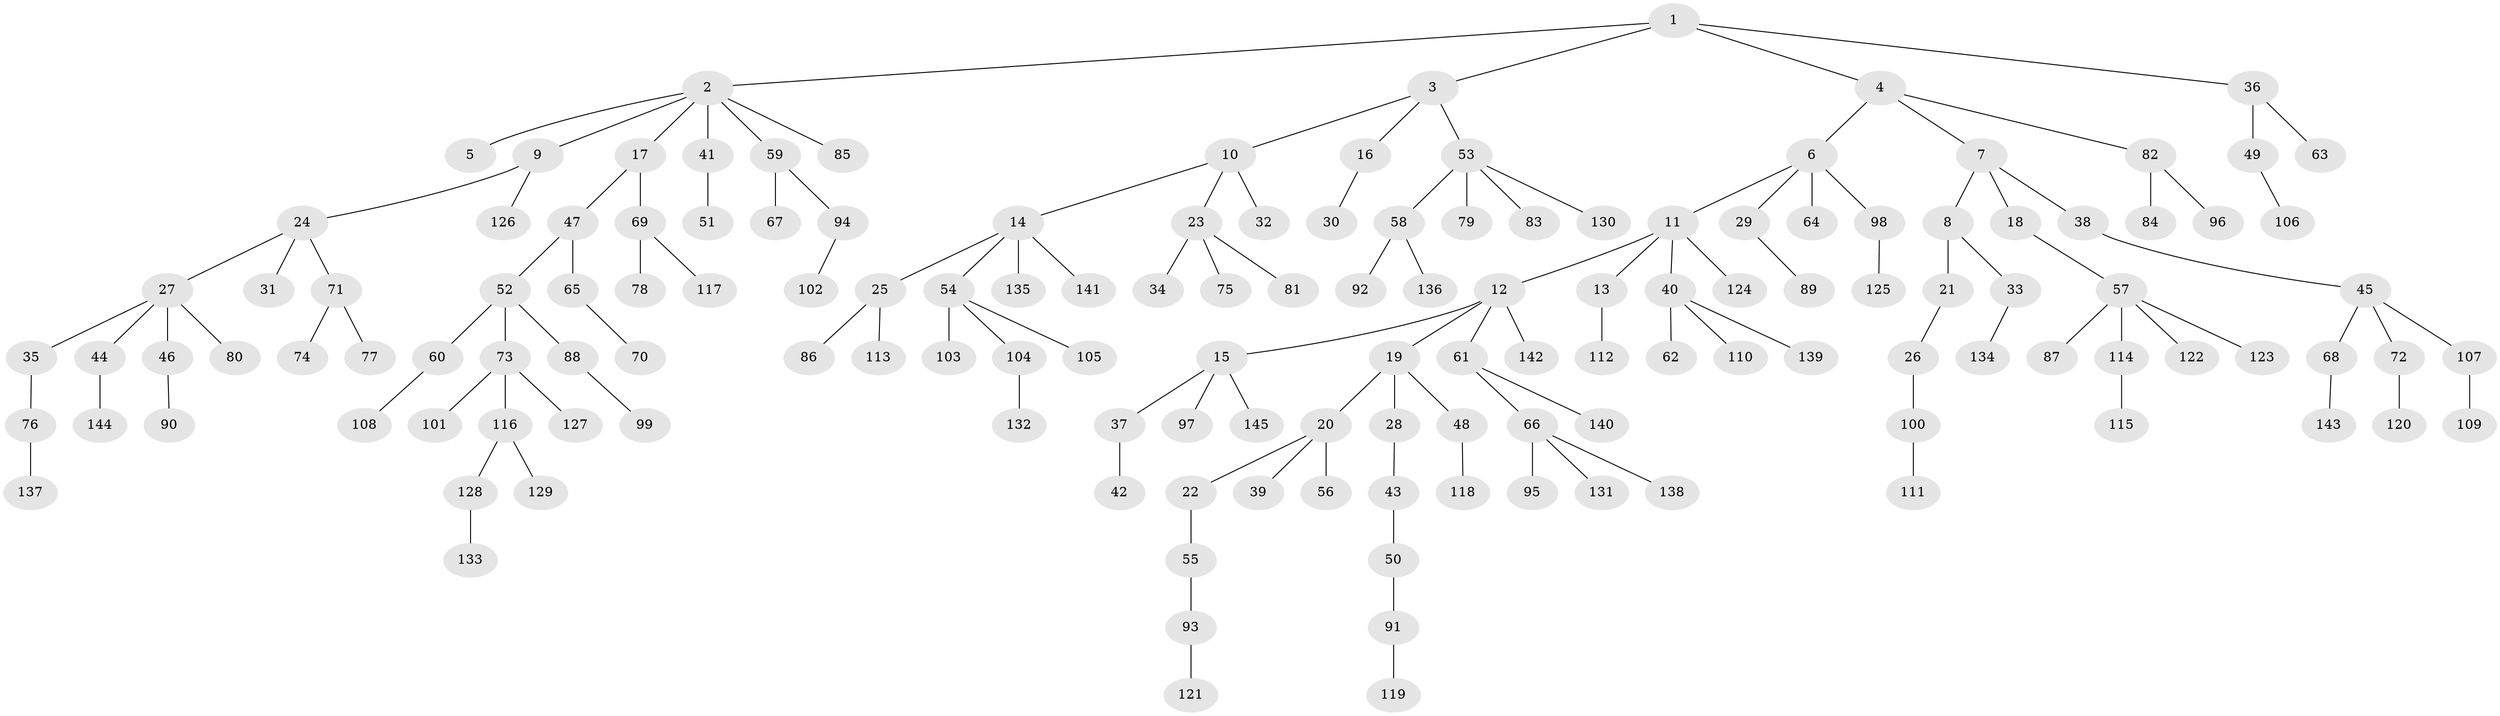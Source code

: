 // coarse degree distribution, {9: 0.010101010101010102, 6: 0.030303030303030304, 1: 0.6161616161616161, 5: 0.04040404040404041, 3: 0.06060606060606061, 2: 0.16161616161616163, 7: 0.020202020202020204, 4: 0.06060606060606061}
// Generated by graph-tools (version 1.1) at 2025/42/03/06/25 10:42:06]
// undirected, 145 vertices, 144 edges
graph export_dot {
graph [start="1"]
  node [color=gray90,style=filled];
  1;
  2;
  3;
  4;
  5;
  6;
  7;
  8;
  9;
  10;
  11;
  12;
  13;
  14;
  15;
  16;
  17;
  18;
  19;
  20;
  21;
  22;
  23;
  24;
  25;
  26;
  27;
  28;
  29;
  30;
  31;
  32;
  33;
  34;
  35;
  36;
  37;
  38;
  39;
  40;
  41;
  42;
  43;
  44;
  45;
  46;
  47;
  48;
  49;
  50;
  51;
  52;
  53;
  54;
  55;
  56;
  57;
  58;
  59;
  60;
  61;
  62;
  63;
  64;
  65;
  66;
  67;
  68;
  69;
  70;
  71;
  72;
  73;
  74;
  75;
  76;
  77;
  78;
  79;
  80;
  81;
  82;
  83;
  84;
  85;
  86;
  87;
  88;
  89;
  90;
  91;
  92;
  93;
  94;
  95;
  96;
  97;
  98;
  99;
  100;
  101;
  102;
  103;
  104;
  105;
  106;
  107;
  108;
  109;
  110;
  111;
  112;
  113;
  114;
  115;
  116;
  117;
  118;
  119;
  120;
  121;
  122;
  123;
  124;
  125;
  126;
  127;
  128;
  129;
  130;
  131;
  132;
  133;
  134;
  135;
  136;
  137;
  138;
  139;
  140;
  141;
  142;
  143;
  144;
  145;
  1 -- 2;
  1 -- 3;
  1 -- 4;
  1 -- 36;
  2 -- 5;
  2 -- 9;
  2 -- 17;
  2 -- 41;
  2 -- 59;
  2 -- 85;
  3 -- 10;
  3 -- 16;
  3 -- 53;
  4 -- 6;
  4 -- 7;
  4 -- 82;
  6 -- 11;
  6 -- 29;
  6 -- 64;
  6 -- 98;
  7 -- 8;
  7 -- 18;
  7 -- 38;
  8 -- 21;
  8 -- 33;
  9 -- 24;
  9 -- 126;
  10 -- 14;
  10 -- 23;
  10 -- 32;
  11 -- 12;
  11 -- 13;
  11 -- 40;
  11 -- 124;
  12 -- 15;
  12 -- 19;
  12 -- 61;
  12 -- 142;
  13 -- 112;
  14 -- 25;
  14 -- 54;
  14 -- 135;
  14 -- 141;
  15 -- 37;
  15 -- 97;
  15 -- 145;
  16 -- 30;
  17 -- 47;
  17 -- 69;
  18 -- 57;
  19 -- 20;
  19 -- 28;
  19 -- 48;
  20 -- 22;
  20 -- 39;
  20 -- 56;
  21 -- 26;
  22 -- 55;
  23 -- 34;
  23 -- 75;
  23 -- 81;
  24 -- 27;
  24 -- 31;
  24 -- 71;
  25 -- 86;
  25 -- 113;
  26 -- 100;
  27 -- 35;
  27 -- 44;
  27 -- 46;
  27 -- 80;
  28 -- 43;
  29 -- 89;
  33 -- 134;
  35 -- 76;
  36 -- 49;
  36 -- 63;
  37 -- 42;
  38 -- 45;
  40 -- 62;
  40 -- 110;
  40 -- 139;
  41 -- 51;
  43 -- 50;
  44 -- 144;
  45 -- 68;
  45 -- 72;
  45 -- 107;
  46 -- 90;
  47 -- 52;
  47 -- 65;
  48 -- 118;
  49 -- 106;
  50 -- 91;
  52 -- 60;
  52 -- 73;
  52 -- 88;
  53 -- 58;
  53 -- 79;
  53 -- 83;
  53 -- 130;
  54 -- 103;
  54 -- 104;
  54 -- 105;
  55 -- 93;
  57 -- 87;
  57 -- 114;
  57 -- 122;
  57 -- 123;
  58 -- 92;
  58 -- 136;
  59 -- 67;
  59 -- 94;
  60 -- 108;
  61 -- 66;
  61 -- 140;
  65 -- 70;
  66 -- 95;
  66 -- 131;
  66 -- 138;
  68 -- 143;
  69 -- 78;
  69 -- 117;
  71 -- 74;
  71 -- 77;
  72 -- 120;
  73 -- 101;
  73 -- 116;
  73 -- 127;
  76 -- 137;
  82 -- 84;
  82 -- 96;
  88 -- 99;
  91 -- 119;
  93 -- 121;
  94 -- 102;
  98 -- 125;
  100 -- 111;
  104 -- 132;
  107 -- 109;
  114 -- 115;
  116 -- 128;
  116 -- 129;
  128 -- 133;
}

